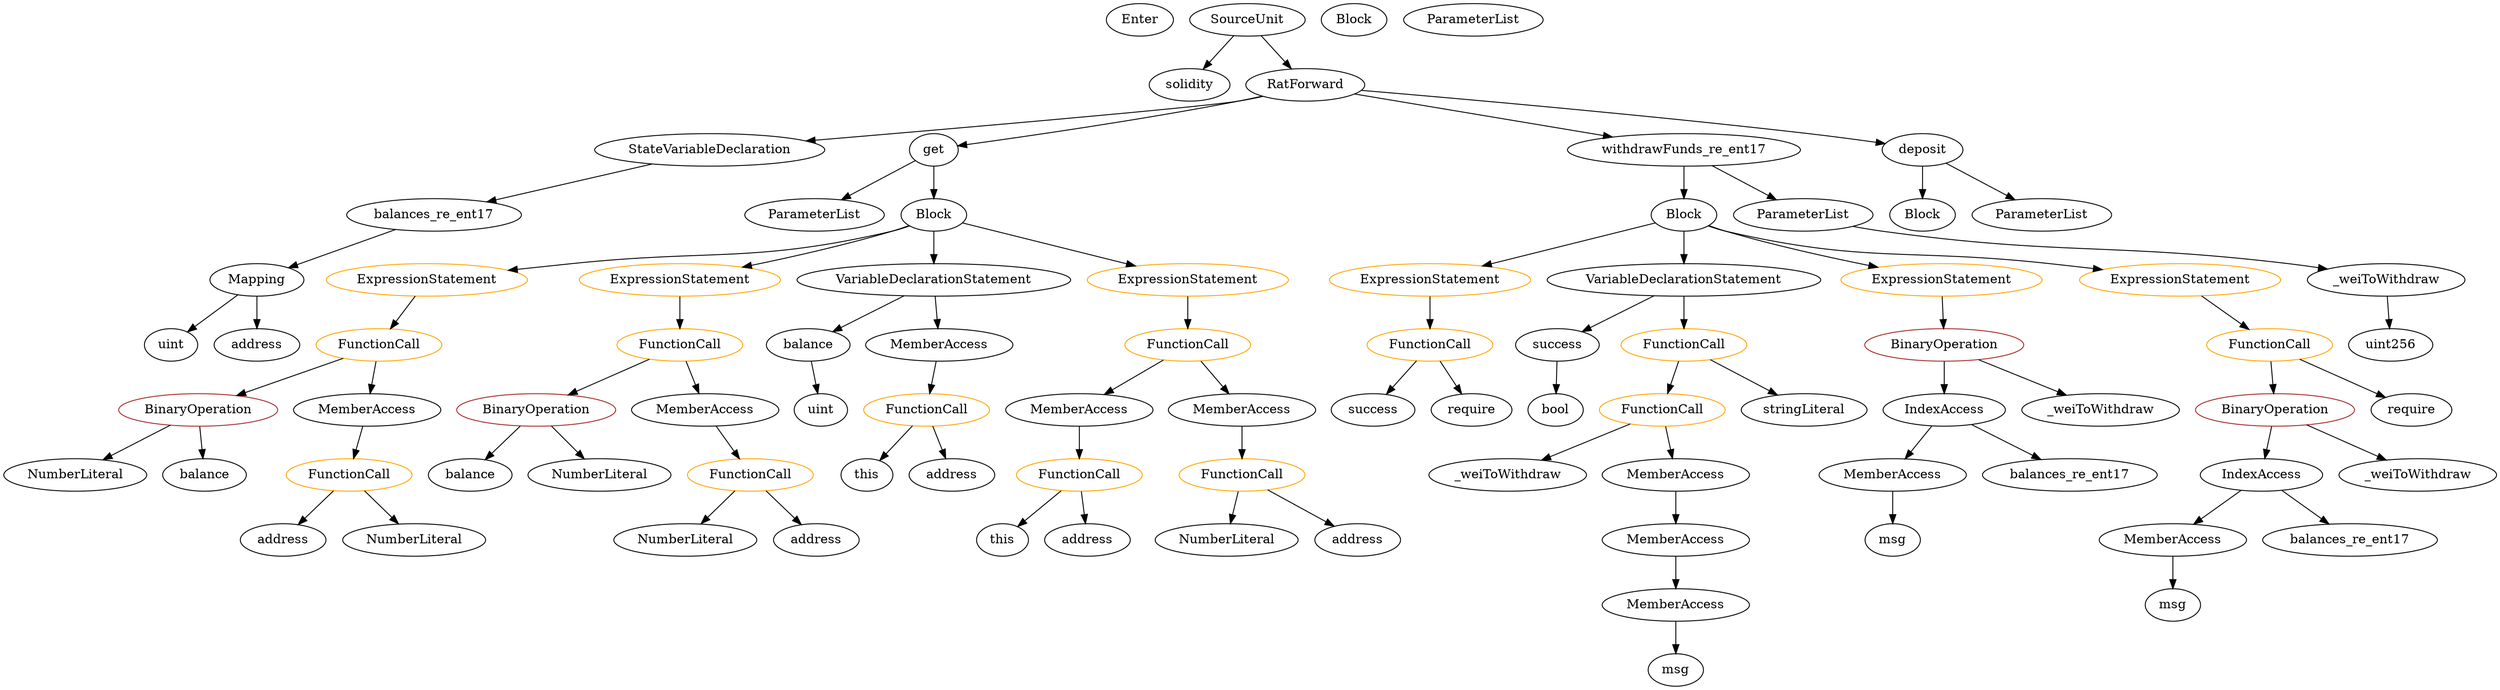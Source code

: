 strict digraph {
	graph [bb="0,0,2369.1,756"];
	node [label="\N"];
	Enter	[height=0.5,
		pos="1062.5,738",
		width=0.83628];
	ElementaryTypeName_uint_1	[color=black,
		height=0.5,
		label=uint,
		pos="763.54,306",
		width=0.75];
	SourceUnit_Unnamed	[color=black,
		height=0.5,
		label=SourceUnit,
		pos="1163.5,738",
		width=1.46];
	PragmaDirective_solidity	[color=black,
		height=0.5,
		label=solidity,
		pos="1107.5,666",
		width=1.0442];
	SourceUnit_Unnamed -> PragmaDirective_solidity	[pos="e,1120.3,682.99 1150.3,720.41 1143.5,711.92 1135.1,701.41 1127.5,691.96"];
	ContractDefinition_RatForward	[color=black,
		height=0.5,
		label=RatForward,
		pos="1218.5,666",
		width=1.5432];
	SourceUnit_Unnamed -> ContractDefinition_RatForward	[pos="e,1205.2,683.96 1176.6,720.41 1183.1,712.16 1191,702.01 1198.3,692.78"];
	BinaryOperation_Unnamed_1	[color=brown,
		height=0.5,
		label=BinaryOperation,
		pos="1835.5,378",
		width=1.9867];
	IndexAccess_Unnamed_1	[color=black,
		height=0.5,
		label=IndexAccess,
		pos="1835.5,306",
		width=1.6402];
	BinaryOperation_Unnamed_1 -> IndexAccess_Unnamed_1	[pos="e,1835.5,324.1 1835.5,359.7 1835.5,352.41 1835.5,343.73 1835.5,335.54"];
	Identifier__weiToWithdraw_2	[color=black,
		height=0.5,
		label=_weiToWithdraw,
		pos="1988.5,306",
		width=2.0976];
	BinaryOperation_Unnamed_1 -> Identifier__weiToWithdraw_2	[pos="e,1954.8,322.45 1869.1,361.64 1891.3,351.51 1920.5,338.13 1944.5,327.15"];
	MemberAccess_Unnamed_4	[color=black,
		height=0.5,
		label=MemberAccess,
		pos="1791.5,234",
		width=1.9174];
	IndexAccess_Unnamed_1 -> MemberAccess_Unnamed_4	[pos="e,1802.1,251.79 1824.9,288.05 1819.9,280.06 1813.7,270.33 1808.1,261.4"];
	Identifier_balances_re_ent17_1	[color=black,
		height=0.5,
		label=balances_re_ent17,
		pos="1958.5,234",
		width=2.2085];
	IndexAccess_Unnamed_1 -> Identifier_balances_re_ent17_1	[pos="e,1930.3,251.06 1862.5,289.64 1879.5,279.99 1901.6,267.41 1920.3,256.75"];
	ExpressionStatement_Unnamed_4	[color=orange,
		height=0.5,
		label=ExpressionStatement,
		pos="415.54,450",
		width=2.458];
	FunctionCall_Unnamed_7	[color=orange,
		height=0.5,
		label=FunctionCall,
		pos="337.54,378",
		width=1.6125];
	ExpressionStatement_Unnamed_4 -> FunctionCall_Unnamed_7	[pos="e,355.98,395.55 396.66,432.05 387.01,423.39 375.09,412.7 364.49,403.19"];
	BinaryOperation_Unnamed	[color=brown,
		height=0.5,
		label=BinaryOperation,
		pos="2153.5,306",
		width=1.9867];
	IndexAccess_Unnamed	[color=black,
		height=0.5,
		label=IndexAccess,
		pos="2140.5,234",
		width=1.6402];
	BinaryOperation_Unnamed -> IndexAccess_Unnamed	[pos="e,2143.7,252.1 2150.3,287.7 2149,280.32 2147.3,271.52 2145.8,263.25"];
	Identifier__weiToWithdraw	[color=black,
		height=0.5,
		label=_weiToWithdraw,
		pos="2293.5,234",
		width=2.0976];
	BinaryOperation_Unnamed -> Identifier__weiToWithdraw	[pos="e,2262.1,250.73 2184.6,289.46 2204.4,279.57 2230.3,266.62 2251.9,255.83"];
	VariableDeclaration_balance	[color=black,
		height=0.5,
		label=balance,
		pos="752.54,378",
		width=1.0719];
	VariableDeclaration_balance -> ElementaryTypeName_uint_1	[pos="e,760.85,324.1 755.26,359.7 756.42,352.32 757.8,343.52 759.1,335.25"];
	BinaryOperation_Unnamed_2	[color=brown,
		height=0.5,
		label=BinaryOperation,
		pos="490.54,306",
		width=1.9867];
	Identifier_balance	[color=black,
		height=0.5,
		label=balance,
		pos="435.54,234",
		width=1.0719];
	BinaryOperation_Unnamed_2 -> Identifier_balance	[pos="e,448.35,251.31 477.22,288.05 470.64,279.68 462.57,269.4 455.29,260.13"];
	NumberLiteral_Unnamed_1	[color=black,
		height=0.5,
		label=NumberLiteral,
		pos="555.54,234",
		width=1.765];
	BinaryOperation_Unnamed_2 -> NumberLiteral_Unnamed_1	[pos="e,539.95,251.79 506.27,288.05 514.1,279.63 523.71,269.28 532.36,259.97"];
	Identifier_this	[color=black,
		height=0.5,
		label=this,
		pos="810.54,234",
		width=0.75];
	MemberAccess_Unnamed_5	[color=black,
		height=0.5,
		label=MemberAccess,
		pos="878.54,378",
		width=1.9174];
	FunctionCall_Unnamed_4	[color=orange,
		height=0.5,
		label=FunctionCall,
		pos="866.54,306",
		width=1.6125];
	MemberAccess_Unnamed_5 -> FunctionCall_Unnamed_4	[pos="e,869.47,324.1 875.57,359.7 874.31,352.32 872.8,343.52 871.38,335.25"];
	ElementaryTypeName_address_3	[color=black,
		height=0.5,
		label=address,
		pos="253.54,162",
		width=1.0996];
	Identifier_msg_2	[color=black,
		height=0.5,
		label=msg,
		pos="1791.5,162",
		width=0.75];
	FunctionCall_Unnamed_11	[color=orange,
		height=0.5,
		label=FunctionCall,
		pos="1011.5,234",
		width=1.6125];
	Identifier_this_1	[color=black,
		height=0.5,
		label=this,
		pos="935.54,162",
		width=0.75];
	FunctionCall_Unnamed_11 -> Identifier_this_1	[pos="e,950.86,177.11 993.53,216.41 983.28,206.97 970.31,195.03 959.24,184.83"];
	ElementaryTypeName_address_5	[color=black,
		height=0.5,
		label=address,
		pos="1020.5,162",
		width=1.0996];
	FunctionCall_Unnamed_11 -> ElementaryTypeName_address_5	[pos="e,1018.3,180.1 1013.8,215.7 1014.7,208.32 1015.8,199.52 1016.9,191.25"];
	ExpressionStatement_Unnamed_1	[color=orange,
		height=0.5,
		label=ExpressionStatement,
		pos="1361.5,450",
		width=2.458];
	FunctionCall_Unnamed_3	[color=orange,
		height=0.5,
		label=FunctionCall,
		pos="1360.5,378",
		width=1.6125];
	ExpressionStatement_Unnamed_1 -> FunctionCall_Unnamed_3	[pos="e,1360.8,396.1 1361.3,431.7 1361.2,424.41 1361.1,415.73 1360.9,407.54"];
	ElementaryTypeName_uint256	[color=black,
		height=0.5,
		label=uint256,
		pos="2262.5,378",
		width=1.0442];
	Identifier_msg_1	[color=black,
		height=0.5,
		label=msg,
		pos="1586.5,18",
		width=0.75];
	Mapping_Unnamed	[color=black,
		height=0.5,
		label=Mapping,
		pos="221.54,450",
		width=1.2105];
	ElementaryTypeName_uint	[color=black,
		height=0.5,
		label=uint,
		pos="136.54,378",
		width=0.75];
	Mapping_Unnamed -> ElementaryTypeName_uint	[pos="e,153.05,392.6 202.67,433.46 190.59,423.52 174.78,410.49 161.64,399.67"];
	ElementaryTypeName_address	[color=black,
		height=0.5,
		label=address,
		pos="221.54,378",
		width=1.0996];
	Mapping_Unnamed -> ElementaryTypeName_address	[pos="e,221.54,396.1 221.54,431.7 221.54,424.41 221.54,415.73 221.54,407.54"];
	StateVariableDeclaration_Unnamed	[color=black,
		height=0.5,
		label=StateVariableDeclaration,
		pos="650.54,594",
		width=2.8184];
	VariableDeclaration_balances_re_ent17	[color=black,
		height=0.5,
		label=balances_re_ent17,
		pos="437.54,522",
		width=2.2085];
	StateVariableDeclaration_Unnamed -> VariableDeclaration_balances_re_ent17	[pos="e,481.27,537.37 603.8,577.64 570.87,566.82 526.67,552.29 492.12,540.94"];
	NumberLiteral_Unnamed_4	[color=black,
		height=0.5,
		label=NumberLiteral,
		pos="1150.5,162",
		width=1.765];
	FunctionCall_Unnamed_9	[color=orange,
		height=0.5,
		label=FunctionCall,
		pos="1084.5,378",
		width=1.6125];
	MemberAccess_Unnamed_9	[color=black,
		height=0.5,
		label=MemberAccess,
		pos="1011.5,306",
		width=1.9174];
	FunctionCall_Unnamed_9 -> MemberAccess_Unnamed_9	[pos="e,1029,323.71 1067.2,360.41 1058.2,351.76 1047,341 1037,331.42"];
	MemberAccess_Unnamed_8	[color=black,
		height=0.5,
		label=MemberAccess,
		pos="1167.5,306",
		width=1.9174];
	FunctionCall_Unnamed_9 -> MemberAccess_Unnamed_8	[pos="e,1147.8,323.63 1103.8,360.76 1114.3,351.88 1127.6,340.71 1139.3,330.85"];
	MemberAccess_Unnamed	[color=black,
		height=0.5,
		label=MemberAccess,
		pos="2056.5,162",
		width=1.9174];
	Identifier_msg	[color=black,
		height=0.5,
		label=msg,
		pos="2056.5,90",
		width=0.75];
	MemberAccess_Unnamed -> Identifier_msg	[pos="e,2056.5,108.1 2056.5,143.7 2056.5,136.41 2056.5,127.73 2056.5,119.54"];
	ParameterList_Unnamed_3	[color=black,
		height=0.5,
		label=ParameterList,
		pos="746.54,522",
		width=1.7095];
	FunctionCall_Unnamed_8	[color=orange,
		height=0.5,
		label=FunctionCall,
		pos="320.54,234",
		width=1.6125];
	FunctionCall_Unnamed_8 -> ElementaryTypeName_address_3	[pos="e,268.84,178.99 304.66,216.41 296.28,207.66 285.84,196.75 276.59,187.08"];
	NumberLiteral_Unnamed_2	[color=black,
		height=0.5,
		label=NumberLiteral,
		pos="374.54,162",
		width=1.765];
	FunctionCall_Unnamed_8 -> NumberLiteral_Unnamed_2	[pos="e,361.59,179.79 333.61,216.05 339.91,207.89 347.61,197.91 354.62,188.82"];
	Block_Unnamed	[color=black,
		height=0.5,
		label=Block,
		pos="1814.5,522",
		width=0.90558];
	ElementaryTypeName_address_4	[color=black,
		height=0.5,
		label=address,
		pos="1271.5,162",
		width=1.0996];
	MemberAccess_Unnamed_6	[color=black,
		height=0.5,
		label=MemberAccess,
		pos="649.54,306",
		width=1.9174];
	FunctionCall_Unnamed_6	[color=orange,
		height=0.5,
		label=FunctionCall,
		pos="695.54,234",
		width=1.6125];
	MemberAccess_Unnamed_6 -> FunctionCall_Unnamed_6	[pos="e,684.51,251.79 660.67,288.05 665.93,280.06 672.32,270.33 678.19,261.4"];
	Identifier__weiToWithdraw_1	[color=black,
		height=0.5,
		label=_weiToWithdraw,
		pos="1423.5,234",
		width=2.0976];
	IndexAccess_Unnamed -> MemberAccess_Unnamed	[pos="e,2076.5,179.63 2121.1,216.76 2110.4,207.88 2097,196.71 2085.2,186.85"];
	Identifier_balances_re_ent17	[color=black,
		height=0.5,
		label=balances_re_ent17,
		pos="2223.5,162",
		width=2.2085];
	IndexAccess_Unnamed -> Identifier_balances_re_ent17	[pos="e,2203.5,179.88 2159.8,216.76 2170.2,207.95 2183.4,196.87 2195,187.07"];
	FunctionCall_Unnamed_2	[color=orange,
		height=0.5,
		label=FunctionCall,
		pos="1574.5,306",
		width=1.6125];
	FunctionCall_Unnamed_2 -> Identifier__weiToWithdraw_1	[pos="e,1457.1,250.58 1543.3,290.5 1521.4,280.34 1491.8,266.64 1467.5,255.39"];
	MemberAccess_Unnamed_1	[color=black,
		height=0.5,
		label=MemberAccess,
		pos="1586.5,234",
		width=1.9174];
	FunctionCall_Unnamed_2 -> MemberAccess_Unnamed_1	[pos="e,1583.6,252.1 1577.5,287.7 1578.8,280.32 1580.3,271.52 1581.7,263.25"];
	Block_Unnamed_2	[color=black,
		height=0.5,
		label=Block,
		pos="1590.5,522",
		width=0.90558];
	Block_Unnamed_2 -> ExpressionStatement_Unnamed_1	[pos="e,1409,465.5 1562.5,512.42 1527.2,501.62 1465.6,482.82 1419.9,468.85"];
	VariableDeclarationStatement_Unnamed	[color=black,
		height=0.5,
		label=VariableDeclarationStatement,
		pos="1590.5,450",
		width=3.3174];
	Block_Unnamed_2 -> VariableDeclarationStatement_Unnamed	[pos="e,1590.5,468.1 1590.5,503.7 1590.5,496.41 1590.5,487.73 1590.5,479.54"];
	ExpressionStatement_Unnamed_2	[color=orange,
		height=0.5,
		label=ExpressionStatement,
		pos="1829.5,450",
		width=2.458];
	Block_Unnamed_2 -> ExpressionStatement_Unnamed_2	[pos="e,1772.6,464.13 1615.5,510.04 1620.7,507.91 1626.3,505.78 1631.5,504 1674.2,489.53 1723,476.41 1761.5,466.85"];
	ExpressionStatement_Unnamed	[color=orange,
		height=0.5,
		label=ExpressionStatement,
		pos="2058.5,450",
		width=2.458];
	Block_Unnamed_2 -> ExpressionStatement_Unnamed	[pos="e,1985.6,460.48 1614.9,509.64 1620.3,507.48 1626,505.45 1631.5,504 1759.3,470.4 1795.5,484.44 1926.5,468 1941.9,466.07 1958.4,463.98 \
1974.2,461.95"];
	VariableDeclaration_success	[color=black,
		height=0.5,
		label=success,
		pos="1476.5,378",
		width=1.1135];
	VariableDeclarationStatement_Unnamed -> VariableDeclaration_success	[pos="e,1499.7,393.19 1562.9,432.05 1546.7,422.11 1526.2,409.49 1509.2,399.05"];
	FunctionCall_Unnamed_1	[color=orange,
		height=0.5,
		label=FunctionCall,
		pos="1592.5,378",
		width=1.6125];
	VariableDeclarationStatement_Unnamed -> FunctionCall_Unnamed_1	[pos="e,1592.1,396.1 1591,431.7 1591.2,424.41 1591.5,415.73 1591.7,407.54"];
	MemberAccess_Unnamed_4 -> Identifier_msg_2	[pos="e,1791.5,180.1 1791.5,215.7 1791.5,208.41 1791.5,199.73 1791.5,191.54"];
	MemberAccess_Unnamed_9 -> FunctionCall_Unnamed_11	[pos="e,1011.5,252.1 1011.5,287.7 1011.5,280.41 1011.5,271.73 1011.5,263.54"];
	ExpressionStatement_Unnamed_2 -> BinaryOperation_Unnamed_1	[pos="e,1834.1,396.1 1831,431.7 1831.6,424.41 1832.4,415.73 1833.1,407.54"];
	Parameter__weiToWithdraw	[color=black,
		height=0.5,
		label=_weiToWithdraw,
		pos="2257.5,450",
		width=2.0976];
	Parameter__weiToWithdraw -> ElementaryTypeName_uint256	[pos="e,2261.3,396.1 2258.8,431.7 2259.3,424.41 2259.9,415.73 2260.5,407.54"];
	MemberAccess_Unnamed_3	[color=black,
		height=0.5,
		label=MemberAccess,
		pos="1586.5,90",
		width=1.9174];
	MemberAccess_Unnamed_3 -> Identifier_msg_1	[pos="e,1586.5,36.104 1586.5,71.697 1586.5,64.407 1586.5,55.726 1586.5,47.536"];
	VariableDeclaration_balances_re_ent17 -> Mapping_Unnamed	[pos="e,255.11,461.88 393.31,506.67 356.01,494.58 302.91,477.37 265.65,465.29"];
	NumberLiteral_Unnamed	[color=black,
		height=0.5,
		label=NumberLiteral,
		pos="634.54,162",
		width=1.765];
	Identifier_success	[color=black,
		height=0.5,
		label=success,
		pos="1294.5,306",
		width=1.1135];
	FunctionCall_Unnamed_3 -> Identifier_success	[pos="e,1309.6,322.99 1344.9,360.41 1336.6,351.66 1326.4,340.75 1317.2,331.08"];
	Identifier_require_1	[color=black,
		height=0.5,
		label=require,
		pos="1388.5,306",
		width=1.0026];
	FunctionCall_Unnamed_3 -> Identifier_require_1	[pos="e,1381.7,324.1 1367.5,359.7 1370.5,352.15 1374.1,343.12 1377.5,334.68"];
	FunctionCall_Unnamed_10	[color=orange,
		height=0.5,
		label=FunctionCall,
		pos="1167.5,234",
		width=1.6125];
	FunctionCall_Unnamed_10 -> NumberLiteral_Unnamed_4	[pos="e,1154.7,180.1 1163.3,215.7 1161.5,208.32 1159.4,199.52 1157.4,191.25"];
	FunctionCall_Unnamed_10 -> ElementaryTypeName_address_4	[pos="e,1250.2,177.39 1191.1,217.12 1205.8,207.23 1224.9,194.4 1240.8,183.72"];
	stringLiteral_Unnamed	[color=black,
		height=0.5,
		label=stringLiteral,
		pos="1704.5,306",
		width=1.5016];
	ParameterList_Unnamed	[color=black,
		height=0.5,
		label=ParameterList,
		pos="1926.5,522",
		width=1.7095];
	ElementaryTypeName_bool	[color=black,
		height=0.5,
		label=bool,
		pos="1470.5,306",
		width=0.76697];
	ExpressionStatement_Unnamed_3	[color=orange,
		height=0.5,
		label=ExpressionStatement,
		pos="632.54,450",
		width=2.458];
	FunctionCall_Unnamed_5	[color=orange,
		height=0.5,
		label=FunctionCall,
		pos="632.54,378",
		width=1.6125];
	ExpressionStatement_Unnamed_3 -> FunctionCall_Unnamed_5	[pos="e,632.54,396.1 632.54,431.7 632.54,424.41 632.54,415.73 632.54,407.54"];
	FunctionDefinition_get	[color=black,
		height=0.5,
		label=get,
		pos="858.54,594",
		width=0.75];
	FunctionDefinition_get -> ParameterList_Unnamed_3	[pos="e,771.83,538.81 839.29,580.97 823.41,571.05 800.49,556.72 781.41,544.79"];
	Block_Unnamed_3	[color=black,
		height=0.5,
		label=Block,
		pos="858.54,522",
		width=0.90558];
	FunctionDefinition_get -> Block_Unnamed_3	[pos="e,858.54,540.1 858.54,575.7 858.54,568.41 858.54,559.73 858.54,551.54"];
	VariableDeclaration_success -> ElementaryTypeName_bool	[pos="e,1472,324.1 1475.1,359.7 1474.4,352.41 1473.7,343.73 1473,335.54"];
	NumberLiteral_Unnamed_3	[color=black,
		height=0.5,
		label=NumberLiteral,
		pos="63.539,234",
		width=1.765];
	FunctionCall_Unnamed	[color=orange,
		height=0.5,
		label=FunctionCall,
		pos="2148.5,378",
		width=1.6125];
	FunctionCall_Unnamed -> BinaryOperation_Unnamed	[pos="e,2152.3,324.1 2149.8,359.7 2150.3,352.41 2150.9,343.73 2151.5,335.54"];
	Identifier_require	[color=black,
		height=0.5,
		label=require,
		pos="2279.5,306",
		width=1.0026];
	FunctionCall_Unnamed -> Identifier_require	[pos="e,2255.4,319.88 2176.6,361.98 2196.8,351.21 2224.1,336.64 2245.5,325.21"];
	Block_Unnamed_3 -> ExpressionStatement_Unnamed_4	[pos="e,486.27,461.18 834.19,509.66 828.8,507.5 823.05,505.47 817.54,504 695.44,471.52 660.76,484.86 535.54,468 523.2,466.34 510.16,464.54 \
497.39,462.75"];
	Block_Unnamed_3 -> ExpressionStatement_Unnamed_3	[pos="e,686.48,464.71 833.56,510.11 828.31,507.97 822.78,505.83 817.54,504 778.09,490.22 733.04,477.26 697.26,467.6"];
	VariableDeclarationStatement_Unnamed_1	[color=black,
		height=0.5,
		label=VariableDeclarationStatement,
		pos="858.54,450",
		width=3.3174];
	Block_Unnamed_3 -> VariableDeclarationStatement_Unnamed_1	[pos="e,858.54,468.1 858.54,503.7 858.54,496.41 858.54,487.73 858.54,479.54"];
	ExpressionStatement_Unnamed_5	[color=orange,
		height=0.5,
		label=ExpressionStatement,
		pos="1084.5,450",
		width=2.458];
	Block_Unnamed_3 -> ExpressionStatement_Unnamed_5	[pos="e,1037.3,465.64 886.25,512.42 920.99,501.66 981.43,482.94 1026.5,468.98"];
	BinaryOperation_Unnamed_3	[color=brown,
		height=0.5,
		label=BinaryOperation,
		pos="172.54,306",
		width=1.9867];
	FunctionCall_Unnamed_7 -> BinaryOperation_Unnamed_3	[pos="e,207.88,321.99 304.15,362.83 279.46,352.36 245.54,337.97 218.32,326.42"];
	MemberAccess_Unnamed_7	[color=black,
		height=0.5,
		label=MemberAccess,
		pos="331.54,306",
		width=1.9174];
	FunctionCall_Unnamed_7 -> MemberAccess_Unnamed_7	[pos="e,333,324.1 336.06,359.7 335.43,352.41 334.69,343.73 333.98,335.54"];
	ContractDefinition_RatForward -> StateVariableDeclaration_Unnamed	[pos="e,737.07,603.75 1178.1,653.25 1170.3,651.28 1162.2,649.42 1154.5,648 1134.9,644.38 889.22,619.2 748.28,604.89"];
	ContractDefinition_RatForward -> FunctionDefinition_get	[pos="e,884.82,598.96 1177.3,653.52 1169.8,651.57 1161.9,649.64 1154.5,648 1062.2,627.51 952.38,609.49 896.01,600.69"];
	FunctionDefinition_withdrawFunds_re_ent17	[color=black,
		height=0.5,
		label=withdrawFunds_re_ent17,
		pos="1590.5,594",
		width=2.9154];
	ContractDefinition_RatForward -> FunctionDefinition_withdrawFunds_re_ent17	[pos="e,1521.7,607.95 1265.7,656.13 1327.2,644.55 1435.9,624.1 1510.5,610.06"];
	FunctionDefinition_deposit	[color=black,
		height=0.5,
		label=deposit,
		pos="1814.5,594",
		width=1.0581];
	ContractDefinition_RatForward -> FunctionDefinition_deposit	[pos="e,1778.9,600.92 1271.5,660.01 1360.9,651.4 1547.4,632.7 1704.5,612 1725.3,609.27 1748.1,605.81 1767.6,602.73"];
	Block_Unnamed_1	[color=black,
		height=0.5,
		label=Block,
		pos="1266.5,738",
		width=0.90558];
	BinaryOperation_Unnamed_3 -> NumberLiteral_Unnamed_3	[pos="e,88.307,250.91 147.26,288.76 132.57,279.33 113.87,267.32 97.862,257.04"];
	Identifier_balance_1	[color=black,
		height=0.5,
		label=balance,
		pos="183.54,234",
		width=1.0719];
	BinaryOperation_Unnamed_3 -> Identifier_balance_1	[pos="e,180.85,252.1 175.26,287.7 176.42,280.32 177.8,271.52 179.1,263.25"];
	FunctionCall_Unnamed_4 -> Identifier_this	[pos="e,822.82,250.36 852.98,288.05 846.09,279.44 837.58,268.81 830,259.33"];
	ElementaryTypeName_address_1	[color=black,
		height=0.5,
		label=address,
		pos="895.54,234",
		width=1.0996];
	FunctionCall_Unnamed_4 -> ElementaryTypeName_address_1	[pos="e,888.45,252.1 873.71,287.7 876.83,280.15 880.58,271.12 884.07,262.68"];
	FunctionDefinition_withdrawFunds_re_ent17 -> Block_Unnamed_2	[pos="e,1590.5,540.1 1590.5,575.7 1590.5,568.41 1590.5,559.73 1590.5,551.54"];
	ParameterList_Unnamed_2	[color=black,
		height=0.5,
		label=ParameterList,
		pos="1702.5,522",
		width=1.7095];
	FunctionDefinition_withdrawFunds_re_ent17 -> ParameterList_Unnamed_2	[pos="e,1677.5,538.67 1617.4,576.23 1632.5,566.79 1651.5,554.88 1667.8,544.73"];
	FunctionCall_Unnamed_5 -> BinaryOperation_Unnamed_2	[pos="e,522.09,322.55 602.42,362.15 582.04,352.11 554.84,338.7 532.36,327.62"];
	FunctionCall_Unnamed_5 -> MemberAccess_Unnamed_6	[pos="e,645.38,324.1 636.74,359.7 638.53,352.32 640.67,343.52 642.68,335.25"];
	FunctionDefinition_deposit -> Block_Unnamed	[pos="e,1814.5,540.1 1814.5,575.7 1814.5,568.41 1814.5,559.73 1814.5,551.54"];
	FunctionDefinition_deposit -> ParameterList_Unnamed	[pos="e,1901.4,538.68 1836.9,579 1852.7,569.17 1874,555.84 1891.9,544.64"];
	MemberAccess_Unnamed_2	[color=black,
		height=0.5,
		label=MemberAccess,
		pos="1586.5,162",
		width=1.9174];
	MemberAccess_Unnamed_2 -> MemberAccess_Unnamed_3	[pos="e,1586.5,108.1 1586.5,143.7 1586.5,136.41 1586.5,127.73 1586.5,119.54"];
	ExpressionStatement_Unnamed -> FunctionCall_Unnamed	[pos="e,2127.7,395.23 2079.9,432.41 2091.5,423.37 2106.1,412.03 2118.8,402.13"];
	FunctionCall_Unnamed_1 -> FunctionCall_Unnamed_2	[pos="e,1578.9,324.1 1588.1,359.7 1586.2,352.32 1583.9,343.52 1581.8,335.25"];
	FunctionCall_Unnamed_1 -> stringLiteral_Unnamed	[pos="e,1680.1,322.25 1617.4,361.46 1633,351.7 1653.4,338.97 1670.5,328.28"];
	MemberAccess_Unnamed_8 -> FunctionCall_Unnamed_10	[pos="e,1167.5,252.1 1167.5,287.7 1167.5,280.41 1167.5,271.73 1167.5,263.54"];
	VariableDeclarationStatement_Unnamed_1 -> VariableDeclaration_balance	[pos="e,774.03,393.19 832.88,432.05 817.96,422.2 799.06,409.72 783.35,399.34"];
	VariableDeclarationStatement_Unnamed_1 -> MemberAccess_Unnamed_5	[pos="e,873.65,396.1 863.48,431.7 865.61,424.24 868.16,415.32 870.55,406.97"];
	ElementaryTypeName_address_2	[color=black,
		height=0.5,
		label=address,
		pos="755.54,162",
		width=1.0996];
	ParameterList_Unnamed_1	[color=black,
		height=0.5,
		label=ParameterList,
		pos="1378.5,738",
		width=1.7095];
	ParameterList_Unnamed_2 -> Parameter__weiToWithdraw	[pos="e,2198.6,461.56 1747.2,509.15 1755.5,507.21 1764.3,505.38 1772.5,504 1941.2,475.75 1986,490.07 2155.5,468 2165.9,466.65 2176.8,465.03 \
2187.5,463.34"];
	MemberAccess_Unnamed_7 -> FunctionCall_Unnamed_8	[pos="e,323.23,252.1 328.82,287.7 327.66,280.32 326.28,271.52 324.98,263.25"];
	MemberAccess_Unnamed_1 -> MemberAccess_Unnamed_2	[pos="e,1586.5,180.1 1586.5,215.7 1586.5,208.41 1586.5,199.73 1586.5,191.54"];
	FunctionCall_Unnamed_6 -> NumberLiteral_Unnamed	[pos="e,649.31,179.96 681.08,216.41 673.82,208.08 664.86,197.8 656.75,188.49"];
	FunctionCall_Unnamed_6 -> ElementaryTypeName_address_2	[pos="e,741.83,178.99 709.76,216.41 717.11,207.83 726.23,197.19 734.39,187.67"];
	ExpressionStatement_Unnamed_5 -> FunctionCall_Unnamed_9	[pos="e,1084.5,396.1 1084.5,431.7 1084.5,424.41 1084.5,415.73 1084.5,407.54"];
}

